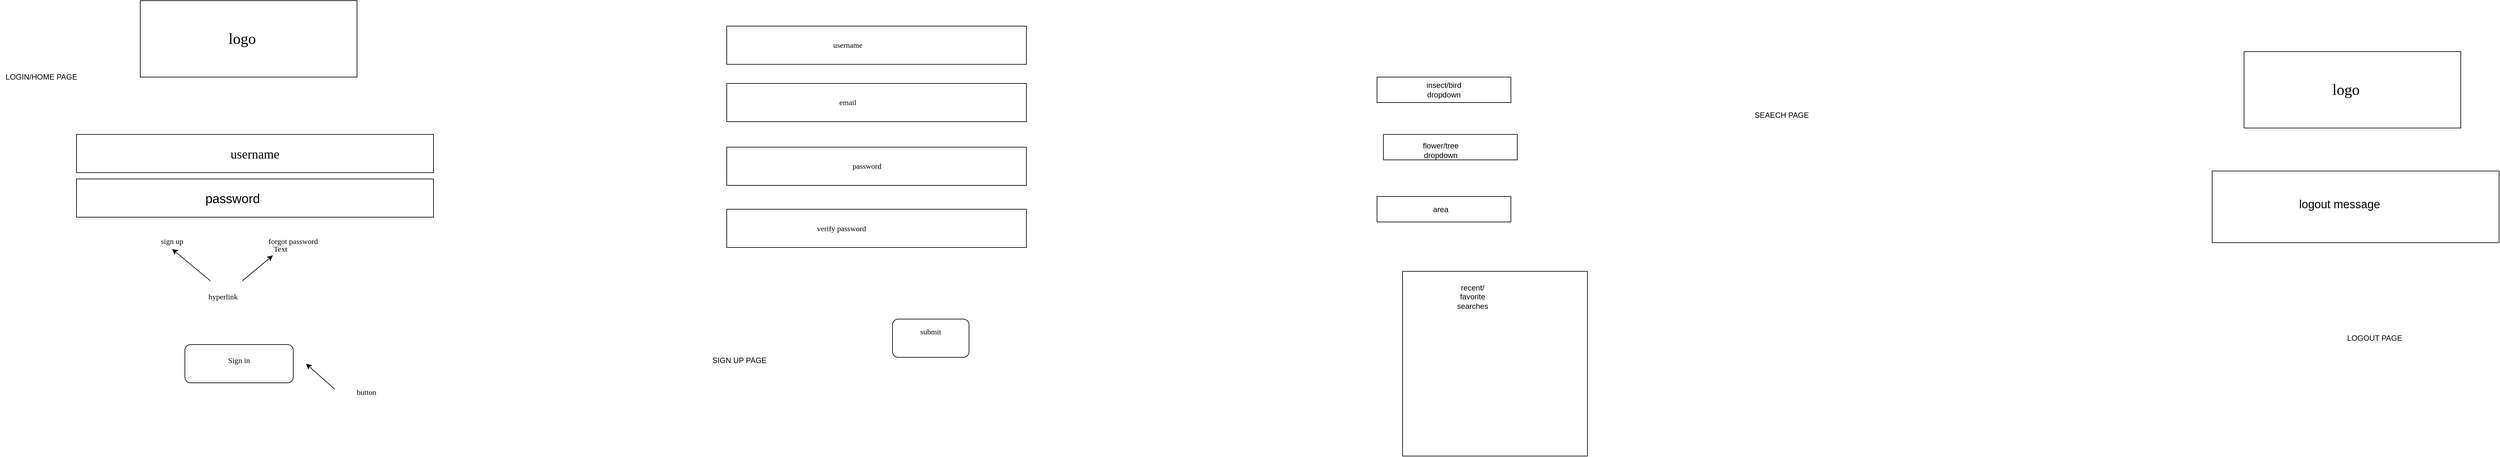 <mxfile version="14.6.0" type="github">
  <diagram name="Page-1" id="2cc2dc42-3aac-f2a9-1cec-7a8b7cbee084">
    <mxGraphModel dx="1422" dy="794" grid="1" gridSize="10" guides="1" tooltips="1" connect="1" arrows="1" fold="1" page="1" pageScale="1" pageWidth="1100" pageHeight="850" background="#ffffff" math="0" shadow="0">
      <root>
        <mxCell id="0" />
        <mxCell id="1" parent="0" />
        <mxCell id="y26SIKnd-ygPSyiVsQp2-2" value="" style="rounded=0;whiteSpace=wrap;html=1;" parent="1" vertex="1">
          <mxGeometry x="290" y="250" width="560" height="60" as="geometry" />
        </mxCell>
        <mxCell id="y26SIKnd-ygPSyiVsQp2-3" value="" style="rounded=0;whiteSpace=wrap;html=1;" parent="1" vertex="1">
          <mxGeometry x="290" y="320" width="560" height="60" as="geometry" />
        </mxCell>
        <mxCell id="y26SIKnd-ygPSyiVsQp2-4" value="&lt;font style=&quot;font-size: 20px&quot;&gt;password&lt;/font&gt;" style="text;html=1;strokeColor=none;fillColor=none;align=center;verticalAlign=middle;whiteSpace=wrap;rounded=0;" parent="1" vertex="1">
          <mxGeometry x="360" y="330" width="350" height="40" as="geometry" />
        </mxCell>
        <mxCell id="y26SIKnd-ygPSyiVsQp2-5" value="&lt;font style=&quot;font-size: 20px&quot;&gt;username&lt;/font&gt;" style="text;html=1;strokeColor=none;fillColor=none;align=center;verticalAlign=middle;whiteSpace=wrap;rounded=0;fontFamily=Times New Roman;" parent="1" vertex="1">
          <mxGeometry x="395" y="260" width="350" height="40" as="geometry" />
        </mxCell>
        <mxCell id="y26SIKnd-ygPSyiVsQp2-7" value="sign up" style="text;html=1;strokeColor=none;fillColor=none;align=center;verticalAlign=middle;whiteSpace=wrap;rounded=0;fontFamily=Times New Roman;" parent="1" vertex="1">
          <mxGeometry x="390" y="405" width="100" height="25" as="geometry" />
        </mxCell>
        <mxCell id="y26SIKnd-ygPSyiVsQp2-9" value="forgot password" style="text;html=1;strokeColor=none;fillColor=none;align=center;verticalAlign=middle;whiteSpace=wrap;rounded=0;fontFamily=Times New Roman;" parent="1" vertex="1">
          <mxGeometry x="560" y="407.5" width="140" height="20" as="geometry" />
        </mxCell>
        <mxCell id="y26SIKnd-ygPSyiVsQp2-11" value="" style="endArrow=classic;html=1;fontFamily=Times New Roman;" parent="1" edge="1">
          <mxGeometry width="50" height="50" relative="1" as="geometry">
            <mxPoint x="500" y="480" as="sourcePoint" />
            <mxPoint x="440" y="430" as="targetPoint" />
          </mxGeometry>
        </mxCell>
        <mxCell id="y26SIKnd-ygPSyiVsQp2-13" value="" style="endArrow=classic;html=1;fontFamily=Times New Roman;" parent="1" target="y26SIKnd-ygPSyiVsQp2-14" edge="1">
          <mxGeometry width="50" height="50" relative="1" as="geometry">
            <mxPoint x="550" y="480" as="sourcePoint" />
            <mxPoint x="610" y="430" as="targetPoint" />
          </mxGeometry>
        </mxCell>
        <mxCell id="y26SIKnd-ygPSyiVsQp2-14" value="Text" style="text;html=1;strokeColor=none;fillColor=none;align=center;verticalAlign=middle;whiteSpace=wrap;rounded=0;fontFamily=Times New Roman;" parent="1" vertex="1">
          <mxGeometry x="590" y="420" width="40" height="20" as="geometry" />
        </mxCell>
        <mxCell id="y26SIKnd-ygPSyiVsQp2-15" value="hyperlink" style="text;html=1;strokeColor=none;fillColor=none;align=center;verticalAlign=middle;whiteSpace=wrap;rounded=0;fontFamily=Times New Roman;" parent="1" vertex="1">
          <mxGeometry x="450" y="490" width="140" height="30" as="geometry" />
        </mxCell>
        <mxCell id="y26SIKnd-ygPSyiVsQp2-16" value="" style="rounded=1;whiteSpace=wrap;html=1;fontFamily=Times New Roman;" parent="1" vertex="1">
          <mxGeometry x="460" y="580" width="170" height="60" as="geometry" />
        </mxCell>
        <mxCell id="y26SIKnd-ygPSyiVsQp2-17" value="Sign in" style="text;html=1;strokeColor=none;fillColor=none;align=center;verticalAlign=middle;whiteSpace=wrap;rounded=0;fontFamily=Times New Roman;" parent="1" vertex="1">
          <mxGeometry x="510" y="590" width="70" height="30" as="geometry" />
        </mxCell>
        <mxCell id="y26SIKnd-ygPSyiVsQp2-19" value="" style="endArrow=classic;html=1;fontFamily=Times New Roman;" parent="1" edge="1">
          <mxGeometry width="50" height="50" relative="1" as="geometry">
            <mxPoint x="695" y="650" as="sourcePoint" />
            <mxPoint x="650" y="610" as="targetPoint" />
          </mxGeometry>
        </mxCell>
        <mxCell id="y26SIKnd-ygPSyiVsQp2-21" value="button" style="text;html=1;strokeColor=none;fillColor=none;align=center;verticalAlign=middle;whiteSpace=wrap;rounded=0;fontFamily=Times New Roman;" parent="1" vertex="1">
          <mxGeometry x="710" y="640" width="70" height="30" as="geometry" />
        </mxCell>
        <mxCell id="y26SIKnd-ygPSyiVsQp2-22" value="" style="rounded=0;whiteSpace=wrap;html=1;fontFamily=Times New Roman;" parent="1" vertex="1">
          <mxGeometry x="390" y="40" width="340" height="120" as="geometry" />
        </mxCell>
        <mxCell id="y26SIKnd-ygPSyiVsQp2-23" value="&lt;font style=&quot;font-size: 24px&quot;&gt;logo&lt;/font&gt;" style="text;html=1;strokeColor=none;fillColor=none;align=center;verticalAlign=middle;whiteSpace=wrap;rounded=0;fontFamily=Times New Roman;" parent="1" vertex="1">
          <mxGeometry x="490" y="55" width="120" height="90" as="geometry" />
        </mxCell>
        <mxCell id="y26SIKnd-ygPSyiVsQp2-24" value="" style="rounded=0;whiteSpace=wrap;html=1;fontFamily=Times New Roman;" parent="1" vertex="1">
          <mxGeometry x="1310" y="270" width="470" height="60" as="geometry" />
        </mxCell>
        <mxCell id="y26SIKnd-ygPSyiVsQp2-26" value="" style="rounded=0;whiteSpace=wrap;html=1;fontFamily=Times New Roman;" parent="1" vertex="1">
          <mxGeometry x="1310" y="367.5" width="470" height="60" as="geometry" />
        </mxCell>
        <mxCell id="y26SIKnd-ygPSyiVsQp2-27" value="" style="rounded=0;whiteSpace=wrap;html=1;fontFamily=Times New Roman;" parent="1" vertex="1">
          <mxGeometry x="1310" y="170" width="470" height="60" as="geometry" />
        </mxCell>
        <mxCell id="y26SIKnd-ygPSyiVsQp2-30" value="verify password" style="text;html=1;strokeColor=none;fillColor=none;align=center;verticalAlign=middle;whiteSpace=wrap;rounded=0;fontFamily=Times New Roman;" parent="1" vertex="1">
          <mxGeometry x="1420" y="387.5" width="140" height="20" as="geometry" />
        </mxCell>
        <mxCell id="y26SIKnd-ygPSyiVsQp2-31" value="password" style="text;html=1;strokeColor=none;fillColor=none;align=center;verticalAlign=middle;whiteSpace=wrap;rounded=0;fontFamily=Times New Roman;" parent="1" vertex="1">
          <mxGeometry x="1460" y="290" width="140" height="20" as="geometry" />
        </mxCell>
        <mxCell id="y26SIKnd-ygPSyiVsQp2-32" value="email" style="text;html=1;strokeColor=none;fillColor=none;align=center;verticalAlign=middle;whiteSpace=wrap;rounded=0;fontFamily=Times New Roman;" parent="1" vertex="1">
          <mxGeometry x="1430" y="190" width="140" height="20" as="geometry" />
        </mxCell>
        <mxCell id="y26SIKnd-ygPSyiVsQp2-33" value="" style="rounded=0;whiteSpace=wrap;html=1;fontFamily=Times New Roman;" parent="1" vertex="1">
          <mxGeometry x="1310" y="80" width="470" height="60" as="geometry" />
        </mxCell>
        <mxCell id="y26SIKnd-ygPSyiVsQp2-34" value="username" style="text;html=1;strokeColor=none;fillColor=none;align=center;verticalAlign=middle;whiteSpace=wrap;rounded=0;fontFamily=Times New Roman;" parent="1" vertex="1">
          <mxGeometry x="1430" y="100" width="140" height="20" as="geometry" />
        </mxCell>
        <mxCell id="y26SIKnd-ygPSyiVsQp2-35" value="" style="rounded=1;whiteSpace=wrap;html=1;fontFamily=Times New Roman;" parent="1" vertex="1">
          <mxGeometry x="1570" y="540" width="120" height="60" as="geometry" />
        </mxCell>
        <mxCell id="y26SIKnd-ygPSyiVsQp2-36" value="submit" style="text;html=1;strokeColor=none;fillColor=none;align=center;verticalAlign=middle;whiteSpace=wrap;rounded=0;fontFamily=Times New Roman;" parent="1" vertex="1">
          <mxGeometry x="1610" y="550" width="40" height="20" as="geometry" />
        </mxCell>
        <mxCell id="y26SIKnd-ygPSyiVsQp2-45" value="" style="rounded=0;whiteSpace=wrap;html=1;fontFamily=Times New Roman;" parent="1" vertex="1">
          <mxGeometry x="2330" y="160" width="210" height="40" as="geometry" />
        </mxCell>
        <mxCell id="y26SIKnd-ygPSyiVsQp2-46" value="" style="rounded=0;whiteSpace=wrap;html=1;fontFamily=Times New Roman;" parent="1" vertex="1">
          <mxGeometry x="2340" y="250" width="210" height="40" as="geometry" />
        </mxCell>
        <mxCell id="y26SIKnd-ygPSyiVsQp2-47" value="" style="rounded=0;whiteSpace=wrap;html=1;fontFamily=Times New Roman;" parent="1" vertex="1">
          <mxGeometry x="2330" y="347.5" width="210" height="40" as="geometry" />
        </mxCell>
        <mxCell id="DrHDUl6ZTn2NPF1yeXJx-1" value="" style="whiteSpace=wrap;html=1;aspect=fixed;" vertex="1" parent="1">
          <mxGeometry x="2370" y="465" width="290" height="290" as="geometry" />
        </mxCell>
        <mxCell id="DrHDUl6ZTn2NPF1yeXJx-3" value="recent/ favorite searches" style="text;html=1;strokeColor=none;fillColor=none;align=center;verticalAlign=middle;whiteSpace=wrap;rounded=0;" vertex="1" parent="1">
          <mxGeometry x="2440" y="485" width="80" height="40" as="geometry" />
        </mxCell>
        <mxCell id="DrHDUl6ZTn2NPF1yeXJx-6" value="flower/tree dropdown" style="text;html=1;strokeColor=none;fillColor=none;align=center;verticalAlign=middle;whiteSpace=wrap;rounded=0;" vertex="1" parent="1">
          <mxGeometry x="2390" y="260" width="80" height="30" as="geometry" />
        </mxCell>
        <mxCell id="DrHDUl6ZTn2NPF1yeXJx-7" value="area" style="text;html=1;strokeColor=none;fillColor=none;align=center;verticalAlign=middle;whiteSpace=wrap;rounded=0;" vertex="1" parent="1">
          <mxGeometry x="2390" y="347.5" width="80" height="40" as="geometry" />
        </mxCell>
        <mxCell id="DrHDUl6ZTn2NPF1yeXJx-9" value="insect/bird dropdown" style="text;html=1;strokeColor=none;fillColor=none;align=center;verticalAlign=middle;whiteSpace=wrap;rounded=0;" vertex="1" parent="1">
          <mxGeometry x="2395" y="160" width="80" height="40" as="geometry" />
        </mxCell>
        <mxCell id="DrHDUl6ZTn2NPF1yeXJx-10" value="" style="rounded=0;whiteSpace=wrap;html=1;fontFamily=Times New Roman;" vertex="1" parent="1">
          <mxGeometry x="3690" y="120" width="340" height="120" as="geometry" />
        </mxCell>
        <mxCell id="DrHDUl6ZTn2NPF1yeXJx-11" value="&lt;font style=&quot;font-size: 24px&quot;&gt;logo&lt;/font&gt;" style="text;html=1;strokeColor=none;fillColor=none;align=center;verticalAlign=middle;whiteSpace=wrap;rounded=0;fontFamily=Times New Roman;" vertex="1" parent="1">
          <mxGeometry x="3790" y="135" width="120" height="90" as="geometry" />
        </mxCell>
        <mxCell id="DrHDUl6ZTn2NPF1yeXJx-12" value="" style="rounded=0;whiteSpace=wrap;html=1;" vertex="1" parent="1">
          <mxGeometry x="3640" y="307.5" width="450" height="112.5" as="geometry" />
        </mxCell>
        <mxCell id="DrHDUl6ZTn2NPF1yeXJx-13" value="&lt;font style=&quot;font-size: 18px&quot;&gt;logout message&lt;/font&gt;" style="text;html=1;strokeColor=none;fillColor=none;align=center;verticalAlign=middle;whiteSpace=wrap;rounded=0;" vertex="1" parent="1">
          <mxGeometry x="3710" y="330" width="260" height="60" as="geometry" />
        </mxCell>
        <mxCell id="DrHDUl6ZTn2NPF1yeXJx-14" value="LOGIN/HOME PAGE" style="text;html=1;strokeColor=none;fillColor=none;align=center;verticalAlign=middle;whiteSpace=wrap;rounded=0;" vertex="1" parent="1">
          <mxGeometry x="170" y="130" width="130" height="60" as="geometry" />
        </mxCell>
        <mxCell id="DrHDUl6ZTn2NPF1yeXJx-15" value="SIGN UP PAGE" style="text;html=1;strokeColor=none;fillColor=none;align=center;verticalAlign=middle;whiteSpace=wrap;rounded=0;" vertex="1" parent="1">
          <mxGeometry x="1240" y="560" width="180" height="90" as="geometry" />
        </mxCell>
        <mxCell id="DrHDUl6ZTn2NPF1yeXJx-16" value="SEAECH PAGE" style="text;html=1;strokeColor=none;fillColor=none;align=center;verticalAlign=middle;whiteSpace=wrap;rounded=0;" vertex="1" parent="1">
          <mxGeometry x="2900" y="190" width="130" height="60" as="geometry" />
        </mxCell>
        <mxCell id="DrHDUl6ZTn2NPF1yeXJx-17" value="LOGOUT PAGE" style="text;html=1;strokeColor=none;fillColor=none;align=center;verticalAlign=middle;whiteSpace=wrap;rounded=0;" vertex="1" parent="1">
          <mxGeometry x="3830" y="540" width="130" height="60" as="geometry" />
        </mxCell>
      </root>
    </mxGraphModel>
  </diagram>
</mxfile>

